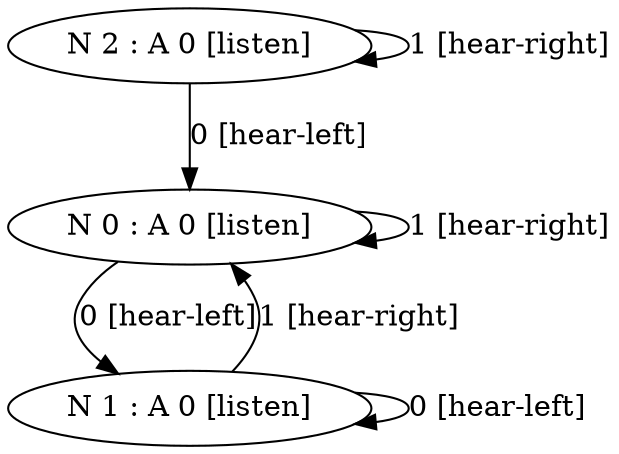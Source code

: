 digraph  {
	node [label="\N"];
	0	 [label="N 0 : A 0 [listen]"];
	0 -> 0 [key=0,
	label="1 [hear-right]"];
1 [label="N 1 : A 0 [listen]"];
0 -> 1 [key=0,
label="0 [hear-left]"];
1 -> 0 [key=0,
label="1 [hear-right]"];
1 -> 1 [key=0,
label="0 [hear-left]"];
2 [label="N 2 : A 0 [listen]"];
2 -> 0 [key=0,
label="0 [hear-left]"];
2 -> 2 [key=0,
label="1 [hear-right]"];
}
